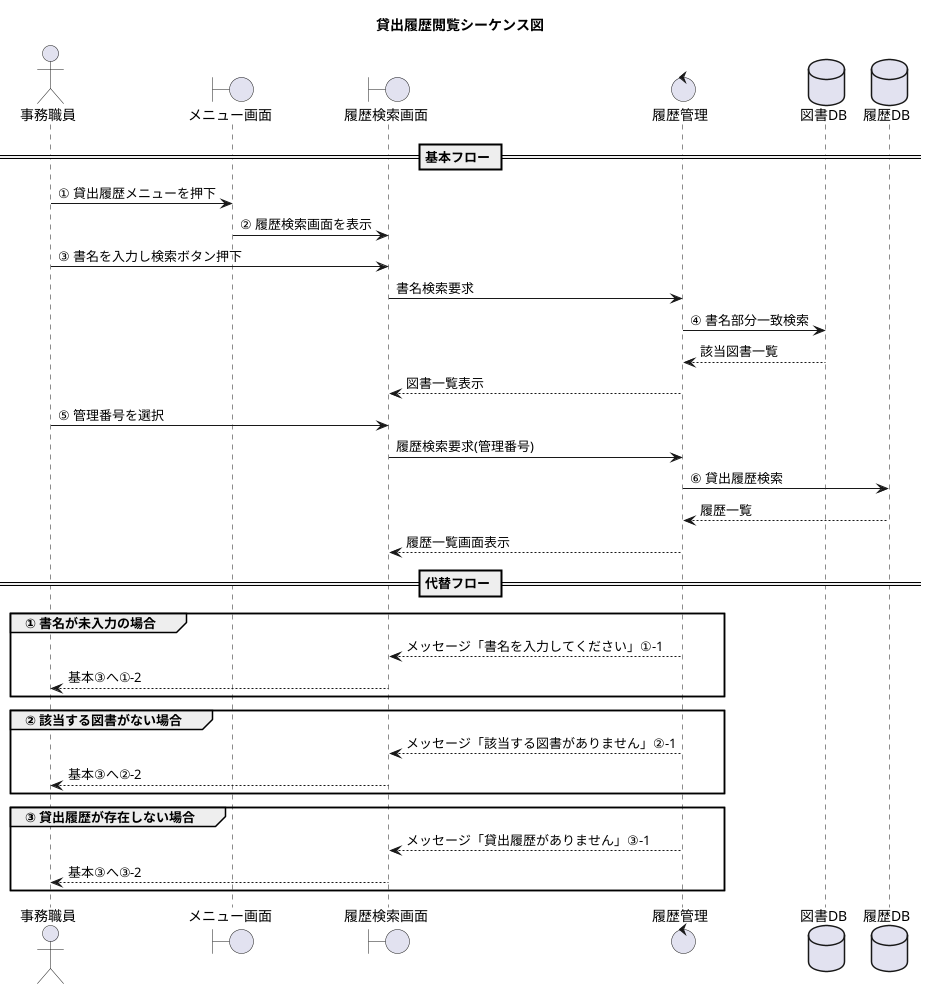 @startuml 貸出履歴閲覧シーケンス図
title 貸出履歴閲覧シーケンス図

actor 事務職員 as Staff
boundary メニュー画面 as Menu
boundary 履歴検索画面 as HistorySearchScreen
control 履歴管理 as HistoryCtrl
database 図書DB as BookDB
database 履歴DB as HistoryDB

== 基本フロー ==

Staff -> Menu : ① 貸出履歴メニューを押下
Menu -> HistorySearchScreen : ② 履歴検索画面を表示

Staff -> HistorySearchScreen : ③ 書名を入力し検索ボタン押下
HistorySearchScreen -> HistoryCtrl : 書名検索要求
HistoryCtrl -> BookDB : ④ 書名部分一致検索
BookDB --> HistoryCtrl : 該当図書一覧
HistoryCtrl --> HistorySearchScreen : 図書一覧表示

Staff -> HistorySearchScreen : ⑤ 管理番号を選択
HistorySearchScreen -> HistoryCtrl : 履歴検索要求(管理番号)
HistoryCtrl -> HistoryDB : ⑥ 貸出履歴検索
HistoryDB --> HistoryCtrl : 履歴一覧
HistoryCtrl --> HistorySearchScreen : 履歴一覧画面表示

== 代替フロー ==

group ① 書名が未入力の場合
  HistoryCtrl --> HistorySearchScreen : メッセージ「書名を入力してください」①-1
  HistorySearchScreen --> Staff : 基本③へ①-2
end

group ② 該当する図書がない場合
  HistoryCtrl --> HistorySearchScreen : メッセージ「該当する図書がありません」②-1
  HistorySearchScreen --> Staff : 基本③へ②-2
end

group ③ 貸出履歴が存在しない場合
  HistoryCtrl --> HistorySearchScreen : メッセージ「貸出履歴がありません」③-1
  HistorySearchScreen --> Staff : 基本③へ③-2
end

@enduml
